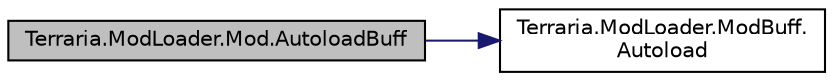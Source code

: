 digraph "Terraria.ModLoader.Mod.AutoloadBuff"
{
  edge [fontname="Helvetica",fontsize="10",labelfontname="Helvetica",labelfontsize="10"];
  node [fontname="Helvetica",fontsize="10",shape=record];
  rankdir="LR";
  Node96 [label="Terraria.ModLoader.Mod.AutoloadBuff",height=0.2,width=0.4,color="black", fillcolor="grey75", style="filled", fontcolor="black"];
  Node96 -> Node97 [color="midnightblue",fontsize="10",style="solid",fontname="Helvetica"];
  Node97 [label="Terraria.ModLoader.ModBuff.\lAutoload",height=0.2,width=0.4,color="black", fillcolor="white", style="filled",URL="$class_terraria_1_1_mod_loader_1_1_mod_buff.html#a0020216bc22da53455ef36f778e50804"];
}

